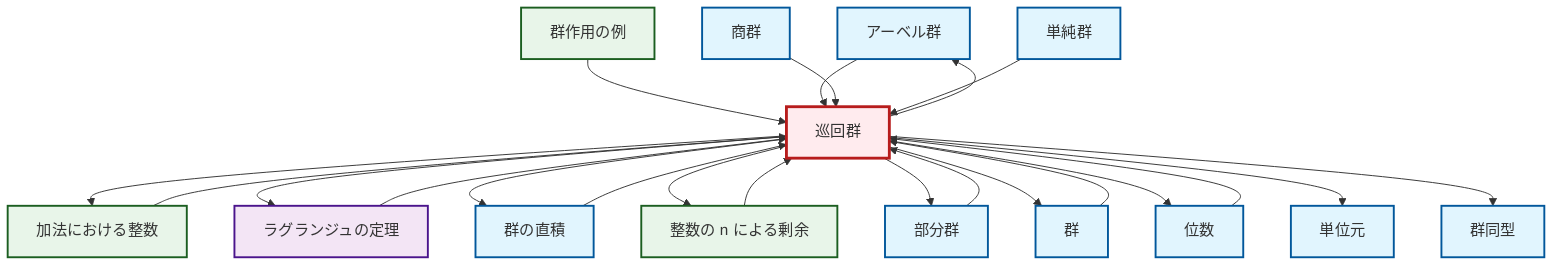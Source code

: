graph TD
    classDef definition fill:#e1f5fe,stroke:#01579b,stroke-width:2px
    classDef theorem fill:#f3e5f5,stroke:#4a148c,stroke-width:2px
    classDef axiom fill:#fff3e0,stroke:#e65100,stroke-width:2px
    classDef example fill:#e8f5e9,stroke:#1b5e20,stroke-width:2px
    classDef current fill:#ffebee,stroke:#b71c1c,stroke-width:3px
    def-abelian-group["アーベル群"]:::definition
    def-cyclic-group["巡回群"]:::definition
    def-group["群"]:::definition
    def-order["位数"]:::definition
    def-direct-product["群の直積"]:::definition
    def-identity-element["単位元"]:::definition
    thm-lagrange["ラグランジュの定理"]:::theorem
    def-isomorphism["群同型"]:::definition
    ex-integers-addition["加法における整数"]:::example
    def-subgroup["部分群"]:::definition
    def-simple-group["単純群"]:::definition
    def-quotient-group["商群"]:::definition
    ex-group-action-examples["群作用の例"]:::example
    ex-quotient-integers-mod-n["整数の n による剰余"]:::example
    ex-group-action-examples --> def-cyclic-group
    def-direct-product --> def-cyclic-group
    def-abelian-group --> def-cyclic-group
    thm-lagrange --> def-cyclic-group
    def-quotient-group --> def-cyclic-group
    def-cyclic-group --> ex-integers-addition
    def-subgroup --> def-cyclic-group
    def-cyclic-group --> thm-lagrange
    def-cyclic-group --> def-abelian-group
    def-cyclic-group --> def-direct-product
    def-cyclic-group --> ex-quotient-integers-mod-n
    def-cyclic-group --> def-subgroup
    def-simple-group --> def-cyclic-group
    def-cyclic-group --> def-group
    def-cyclic-group --> def-order
    def-order --> def-cyclic-group
    ex-quotient-integers-mod-n --> def-cyclic-group
    def-cyclic-group --> def-identity-element
    ex-integers-addition --> def-cyclic-group
    def-group --> def-cyclic-group
    def-cyclic-group --> def-isomorphism
    class def-cyclic-group current